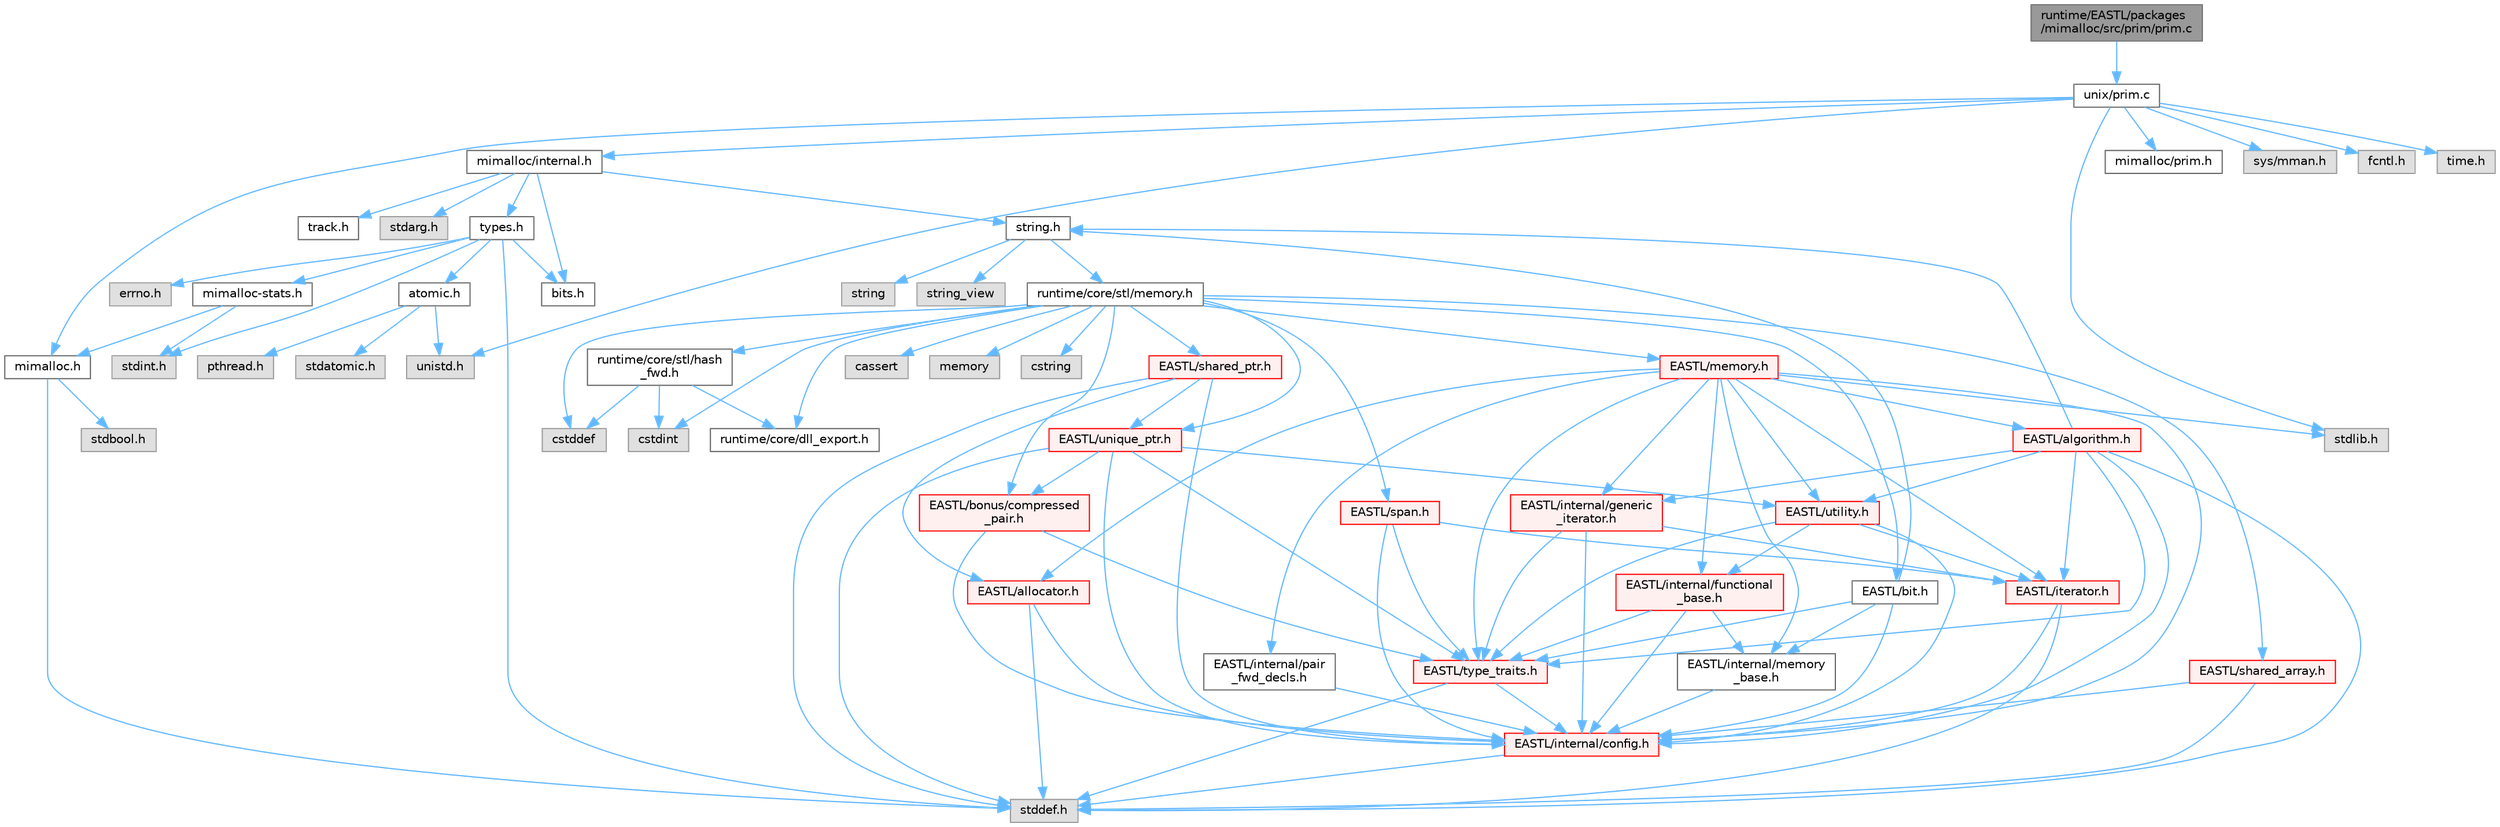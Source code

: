 digraph "runtime/EASTL/packages/mimalloc/src/prim/prim.c"
{
 // LATEX_PDF_SIZE
  bgcolor="transparent";
  edge [fontname=Helvetica,fontsize=10,labelfontname=Helvetica,labelfontsize=10];
  node [fontname=Helvetica,fontsize=10,shape=box,height=0.2,width=0.4];
  Node1 [id="Node000001",label="runtime/EASTL/packages\l/mimalloc/src/prim/prim.c",height=0.2,width=0.4,color="gray40", fillcolor="grey60", style="filled", fontcolor="black",tooltip=" "];
  Node1 -> Node2 [id="edge1_Node000001_Node000002",color="steelblue1",style="solid",tooltip=" "];
  Node2 [id="Node000002",label="unix/prim.c",height=0.2,width=0.4,color="grey40", fillcolor="white", style="filled",URL="$unix_2prim_8c.html",tooltip=" "];
  Node2 -> Node3 [id="edge2_Node000002_Node000003",color="steelblue1",style="solid",tooltip=" "];
  Node3 [id="Node000003",label="mimalloc.h",height=0.2,width=0.4,color="grey40", fillcolor="white", style="filled",URL="$mimalloc_8h.html",tooltip=" "];
  Node3 -> Node4 [id="edge3_Node000003_Node000004",color="steelblue1",style="solid",tooltip=" "];
  Node4 [id="Node000004",label="stddef.h",height=0.2,width=0.4,color="grey60", fillcolor="#E0E0E0", style="filled",tooltip=" "];
  Node3 -> Node5 [id="edge4_Node000003_Node000005",color="steelblue1",style="solid",tooltip=" "];
  Node5 [id="Node000005",label="stdbool.h",height=0.2,width=0.4,color="grey60", fillcolor="#E0E0E0", style="filled",tooltip=" "];
  Node2 -> Node6 [id="edge5_Node000002_Node000006",color="steelblue1",style="solid",tooltip=" "];
  Node6 [id="Node000006",label="mimalloc/internal.h",height=0.2,width=0.4,color="grey40", fillcolor="white", style="filled",URL="$_e_a_s_t_l_2packages_2mimalloc_2include_2mimalloc_2internal_8h.html",tooltip=" "];
  Node6 -> Node7 [id="edge6_Node000006_Node000007",color="steelblue1",style="solid",tooltip=" "];
  Node7 [id="Node000007",label="types.h",height=0.2,width=0.4,color="grey40", fillcolor="white", style="filled",URL="$types_8h.html",tooltip=" "];
  Node7 -> Node8 [id="edge7_Node000007_Node000008",color="steelblue1",style="solid",tooltip=" "];
  Node8 [id="Node000008",label="mimalloc-stats.h",height=0.2,width=0.4,color="grey40", fillcolor="white", style="filled",URL="$mimalloc-stats_8h.html",tooltip=" "];
  Node8 -> Node3 [id="edge8_Node000008_Node000003",color="steelblue1",style="solid",tooltip=" "];
  Node8 -> Node9 [id="edge9_Node000008_Node000009",color="steelblue1",style="solid",tooltip=" "];
  Node9 [id="Node000009",label="stdint.h",height=0.2,width=0.4,color="grey60", fillcolor="#E0E0E0", style="filled",tooltip=" "];
  Node7 -> Node4 [id="edge10_Node000007_Node000004",color="steelblue1",style="solid",tooltip=" "];
  Node7 -> Node9 [id="edge11_Node000007_Node000009",color="steelblue1",style="solid",tooltip=" "];
  Node7 -> Node10 [id="edge12_Node000007_Node000010",color="steelblue1",style="solid",tooltip=" "];
  Node10 [id="Node000010",label="errno.h",height=0.2,width=0.4,color="grey60", fillcolor="#E0E0E0", style="filled",tooltip=" "];
  Node7 -> Node11 [id="edge13_Node000007_Node000011",color="steelblue1",style="solid",tooltip=" "];
  Node11 [id="Node000011",label="bits.h",height=0.2,width=0.4,color="grey40", fillcolor="white", style="filled",URL="$bits_8h.html",tooltip=" "];
  Node7 -> Node12 [id="edge14_Node000007_Node000012",color="steelblue1",style="solid",tooltip=" "];
  Node12 [id="Node000012",label="atomic.h",height=0.2,width=0.4,color="grey40", fillcolor="white", style="filled",URL="$_e_a_s_t_l_2packages_2mimalloc_2include_2mimalloc_2atomic_8h.html",tooltip=" "];
  Node12 -> Node13 [id="edge15_Node000012_Node000013",color="steelblue1",style="solid",tooltip=" "];
  Node13 [id="Node000013",label="pthread.h",height=0.2,width=0.4,color="grey60", fillcolor="#E0E0E0", style="filled",tooltip=" "];
  Node12 -> Node14 [id="edge16_Node000012_Node000014",color="steelblue1",style="solid",tooltip=" "];
  Node14 [id="Node000014",label="stdatomic.h",height=0.2,width=0.4,color="grey60", fillcolor="#E0E0E0", style="filled",tooltip=" "];
  Node12 -> Node15 [id="edge17_Node000012_Node000015",color="steelblue1",style="solid",tooltip=" "];
  Node15 [id="Node000015",label="unistd.h",height=0.2,width=0.4,color="grey60", fillcolor="#E0E0E0", style="filled",tooltip=" "];
  Node6 -> Node16 [id="edge18_Node000006_Node000016",color="steelblue1",style="solid",tooltip=" "];
  Node16 [id="Node000016",label="track.h",height=0.2,width=0.4,color="grey40", fillcolor="white", style="filled",URL="$track_8h.html",tooltip=" "];
  Node6 -> Node11 [id="edge19_Node000006_Node000011",color="steelblue1",style="solid",tooltip=" "];
  Node6 -> Node17 [id="edge20_Node000006_Node000017",color="steelblue1",style="solid",tooltip=" "];
  Node17 [id="Node000017",label="stdarg.h",height=0.2,width=0.4,color="grey60", fillcolor="#E0E0E0", style="filled",tooltip=" "];
  Node6 -> Node18 [id="edge21_Node000006_Node000018",color="steelblue1",style="solid",tooltip=" "];
  Node18 [id="Node000018",label="string.h",height=0.2,width=0.4,color="grey40", fillcolor="white", style="filled",URL="$string_8h.html",tooltip=" "];
  Node18 -> Node19 [id="edge22_Node000018_Node000019",color="steelblue1",style="solid",tooltip=" "];
  Node19 [id="Node000019",label="string",height=0.2,width=0.4,color="grey60", fillcolor="#E0E0E0", style="filled",tooltip=" "];
  Node18 -> Node20 [id="edge23_Node000018_Node000020",color="steelblue1",style="solid",tooltip=" "];
  Node20 [id="Node000020",label="string_view",height=0.2,width=0.4,color="grey60", fillcolor="#E0E0E0", style="filled",tooltip=" "];
  Node18 -> Node21 [id="edge24_Node000018_Node000021",color="steelblue1",style="solid",tooltip=" "];
  Node21 [id="Node000021",label="runtime/core/stl/memory.h",height=0.2,width=0.4,color="grey40", fillcolor="white", style="filled",URL="$core_2stl_2memory_8h.html",tooltip=" "];
  Node21 -> Node22 [id="edge25_Node000021_Node000022",color="steelblue1",style="solid",tooltip=" "];
  Node22 [id="Node000022",label="cstddef",height=0.2,width=0.4,color="grey60", fillcolor="#E0E0E0", style="filled",tooltip=" "];
  Node21 -> Node23 [id="edge26_Node000021_Node000023",color="steelblue1",style="solid",tooltip=" "];
  Node23 [id="Node000023",label="cstdint",height=0.2,width=0.4,color="grey60", fillcolor="#E0E0E0", style="filled",tooltip=" "];
  Node21 -> Node24 [id="edge27_Node000021_Node000024",color="steelblue1",style="solid",tooltip=" "];
  Node24 [id="Node000024",label="cassert",height=0.2,width=0.4,color="grey60", fillcolor="#E0E0E0", style="filled",tooltip=" "];
  Node21 -> Node25 [id="edge28_Node000021_Node000025",color="steelblue1",style="solid",tooltip=" "];
  Node25 [id="Node000025",label="memory",height=0.2,width=0.4,color="grey60", fillcolor="#E0E0E0", style="filled",tooltip=" "];
  Node21 -> Node26 [id="edge29_Node000021_Node000026",color="steelblue1",style="solid",tooltip=" "];
  Node26 [id="Node000026",label="cstring",height=0.2,width=0.4,color="grey60", fillcolor="#E0E0E0", style="filled",tooltip=" "];
  Node21 -> Node27 [id="edge30_Node000021_Node000027",color="steelblue1",style="solid",tooltip=" "];
  Node27 [id="Node000027",label="EASTL/bit.h",height=0.2,width=0.4,color="grey40", fillcolor="white", style="filled",URL="$bit_8h.html",tooltip=" "];
  Node27 -> Node28 [id="edge31_Node000027_Node000028",color="steelblue1",style="solid",tooltip=" "];
  Node28 [id="Node000028",label="EASTL/internal/config.h",height=0.2,width=0.4,color="red", fillcolor="#FFF0F0", style="filled",URL="$config_8h.html",tooltip=" "];
  Node28 -> Node4 [id="edge32_Node000028_Node000004",color="steelblue1",style="solid",tooltip=" "];
  Node27 -> Node36 [id="edge33_Node000027_Node000036",color="steelblue1",style="solid",tooltip=" "];
  Node36 [id="Node000036",label="EASTL/internal/memory\l_base.h",height=0.2,width=0.4,color="grey40", fillcolor="white", style="filled",URL="$memory__base_8h.html",tooltip=" "];
  Node36 -> Node28 [id="edge34_Node000036_Node000028",color="steelblue1",style="solid",tooltip=" "];
  Node27 -> Node37 [id="edge35_Node000027_Node000037",color="steelblue1",style="solid",tooltip=" "];
  Node37 [id="Node000037",label="EASTL/type_traits.h",height=0.2,width=0.4,color="red", fillcolor="#FFF0F0", style="filled",URL="$_e_a_s_t_l_2include_2_e_a_s_t_l_2type__traits_8h.html",tooltip=" "];
  Node37 -> Node28 [id="edge36_Node000037_Node000028",color="steelblue1",style="solid",tooltip=" "];
  Node37 -> Node4 [id="edge37_Node000037_Node000004",color="steelblue1",style="solid",tooltip=" "];
  Node27 -> Node18 [id="edge38_Node000027_Node000018",color="steelblue1",style="solid",tooltip=" "];
  Node21 -> Node47 [id="edge39_Node000021_Node000047",color="steelblue1",style="solid",tooltip=" "];
  Node47 [id="Node000047",label="EASTL/memory.h",height=0.2,width=0.4,color="red", fillcolor="#FFF0F0", style="filled",URL="$_e_a_s_t_l_2include_2_e_a_s_t_l_2memory_8h.html",tooltip=" "];
  Node47 -> Node28 [id="edge40_Node000047_Node000028",color="steelblue1",style="solid",tooltip=" "];
  Node47 -> Node36 [id="edge41_Node000047_Node000036",color="steelblue1",style="solid",tooltip=" "];
  Node47 -> Node48 [id="edge42_Node000047_Node000048",color="steelblue1",style="solid",tooltip=" "];
  Node48 [id="Node000048",label="EASTL/internal/generic\l_iterator.h",height=0.2,width=0.4,color="red", fillcolor="#FFF0F0", style="filled",URL="$generic__iterator_8h.html",tooltip=" "];
  Node48 -> Node28 [id="edge43_Node000048_Node000028",color="steelblue1",style="solid",tooltip=" "];
  Node48 -> Node49 [id="edge44_Node000048_Node000049",color="steelblue1",style="solid",tooltip=" "];
  Node49 [id="Node000049",label="EASTL/iterator.h",height=0.2,width=0.4,color="red", fillcolor="#FFF0F0", style="filled",URL="$_e_a_s_t_l_2include_2_e_a_s_t_l_2iterator_8h.html",tooltip=" "];
  Node49 -> Node28 [id="edge45_Node000049_Node000028",color="steelblue1",style="solid",tooltip=" "];
  Node49 -> Node4 [id="edge46_Node000049_Node000004",color="steelblue1",style="solid",tooltip=" "];
  Node48 -> Node37 [id="edge47_Node000048_Node000037",color="steelblue1",style="solid",tooltip=" "];
  Node47 -> Node52 [id="edge48_Node000047_Node000052",color="steelblue1",style="solid",tooltip=" "];
  Node52 [id="Node000052",label="EASTL/internal/pair\l_fwd_decls.h",height=0.2,width=0.4,color="grey40", fillcolor="white", style="filled",URL="$pair__fwd__decls_8h.html",tooltip=" "];
  Node52 -> Node28 [id="edge49_Node000052_Node000028",color="steelblue1",style="solid",tooltip=" "];
  Node47 -> Node53 [id="edge50_Node000047_Node000053",color="steelblue1",style="solid",tooltip=" "];
  Node53 [id="Node000053",label="EASTL/internal/functional\l_base.h",height=0.2,width=0.4,color="red", fillcolor="#FFF0F0", style="filled",URL="$functional__base_8h.html",tooltip=" "];
  Node53 -> Node28 [id="edge51_Node000053_Node000028",color="steelblue1",style="solid",tooltip=" "];
  Node53 -> Node36 [id="edge52_Node000053_Node000036",color="steelblue1",style="solid",tooltip=" "];
  Node53 -> Node37 [id="edge53_Node000053_Node000037",color="steelblue1",style="solid",tooltip=" "];
  Node47 -> Node54 [id="edge54_Node000047_Node000054",color="steelblue1",style="solid",tooltip=" "];
  Node54 [id="Node000054",label="EASTL/algorithm.h",height=0.2,width=0.4,color="red", fillcolor="#FFF0F0", style="filled",URL="$_e_a_s_t_l_2include_2_e_a_s_t_l_2algorithm_8h.html",tooltip=" "];
  Node54 -> Node28 [id="edge55_Node000054_Node000028",color="steelblue1",style="solid",tooltip=" "];
  Node54 -> Node37 [id="edge56_Node000054_Node000037",color="steelblue1",style="solid",tooltip=" "];
  Node54 -> Node49 [id="edge57_Node000054_Node000049",color="steelblue1",style="solid",tooltip=" "];
  Node54 -> Node64 [id="edge58_Node000054_Node000064",color="steelblue1",style="solid",tooltip=" "];
  Node64 [id="Node000064",label="EASTL/utility.h",height=0.2,width=0.4,color="red", fillcolor="#FFF0F0", style="filled",URL="$_e_a_s_t_l_2include_2_e_a_s_t_l_2utility_8h.html",tooltip=" "];
  Node64 -> Node28 [id="edge59_Node000064_Node000028",color="steelblue1",style="solid",tooltip=" "];
  Node64 -> Node37 [id="edge60_Node000064_Node000037",color="steelblue1",style="solid",tooltip=" "];
  Node64 -> Node49 [id="edge61_Node000064_Node000049",color="steelblue1",style="solid",tooltip=" "];
  Node64 -> Node53 [id="edge62_Node000064_Node000053",color="steelblue1",style="solid",tooltip=" "];
  Node54 -> Node48 [id="edge63_Node000054_Node000048",color="steelblue1",style="solid",tooltip=" "];
  Node54 -> Node4 [id="edge64_Node000054_Node000004",color="steelblue1",style="solid",tooltip=" "];
  Node54 -> Node18 [id="edge65_Node000054_Node000018",color="steelblue1",style="solid",tooltip=" "];
  Node47 -> Node37 [id="edge66_Node000047_Node000037",color="steelblue1",style="solid",tooltip=" "];
  Node47 -> Node61 [id="edge67_Node000047_Node000061",color="steelblue1",style="solid",tooltip=" "];
  Node61 [id="Node000061",label="EASTL/allocator.h",height=0.2,width=0.4,color="red", fillcolor="#FFF0F0", style="filled",URL="$allocator_8h.html",tooltip=" "];
  Node61 -> Node28 [id="edge68_Node000061_Node000028",color="steelblue1",style="solid",tooltip=" "];
  Node61 -> Node4 [id="edge69_Node000061_Node000004",color="steelblue1",style="solid",tooltip=" "];
  Node47 -> Node49 [id="edge70_Node000047_Node000049",color="steelblue1",style="solid",tooltip=" "];
  Node47 -> Node64 [id="edge71_Node000047_Node000064",color="steelblue1",style="solid",tooltip=" "];
  Node47 -> Node74 [id="edge72_Node000047_Node000074",color="steelblue1",style="solid",tooltip=" "];
  Node74 [id="Node000074",label="stdlib.h",height=0.2,width=0.4,color="grey60", fillcolor="#E0E0E0", style="filled",tooltip=" "];
  Node21 -> Node75 [id="edge73_Node000021_Node000075",color="steelblue1",style="solid",tooltip=" "];
  Node75 [id="Node000075",label="EASTL/shared_array.h",height=0.2,width=0.4,color="red", fillcolor="#FFF0F0", style="filled",URL="$shared__array_8h.html",tooltip=" "];
  Node75 -> Node28 [id="edge74_Node000075_Node000028",color="steelblue1",style="solid",tooltip=" "];
  Node75 -> Node4 [id="edge75_Node000075_Node000004",color="steelblue1",style="solid",tooltip=" "];
  Node21 -> Node78 [id="edge76_Node000021_Node000078",color="steelblue1",style="solid",tooltip=" "];
  Node78 [id="Node000078",label="EASTL/unique_ptr.h",height=0.2,width=0.4,color="red", fillcolor="#FFF0F0", style="filled",URL="$unique__ptr_8h.html",tooltip=" "];
  Node78 -> Node79 [id="edge77_Node000078_Node000079",color="steelblue1",style="solid",tooltip=" "];
  Node79 [id="Node000079",label="EASTL/bonus/compressed\l_pair.h",height=0.2,width=0.4,color="red", fillcolor="#FFF0F0", style="filled",URL="$compressed__pair_8h.html",tooltip=" "];
  Node79 -> Node28 [id="edge78_Node000079_Node000028",color="steelblue1",style="solid",tooltip=" "];
  Node79 -> Node37 [id="edge79_Node000079_Node000037",color="steelblue1",style="solid",tooltip=" "];
  Node78 -> Node28 [id="edge80_Node000078_Node000028",color="steelblue1",style="solid",tooltip=" "];
  Node78 -> Node37 [id="edge81_Node000078_Node000037",color="steelblue1",style="solid",tooltip=" "];
  Node78 -> Node64 [id="edge82_Node000078_Node000064",color="steelblue1",style="solid",tooltip=" "];
  Node78 -> Node4 [id="edge83_Node000078_Node000004",color="steelblue1",style="solid",tooltip=" "];
  Node21 -> Node81 [id="edge84_Node000021_Node000081",color="steelblue1",style="solid",tooltip=" "];
  Node81 [id="Node000081",label="EASTL/shared_ptr.h",height=0.2,width=0.4,color="red", fillcolor="#FFF0F0", style="filled",URL="$shared__ptr_8h.html",tooltip=" "];
  Node81 -> Node28 [id="edge85_Node000081_Node000028",color="steelblue1",style="solid",tooltip=" "];
  Node81 -> Node78 [id="edge86_Node000081_Node000078",color="steelblue1",style="solid",tooltip=" "];
  Node81 -> Node61 [id="edge87_Node000081_Node000061",color="steelblue1",style="solid",tooltip=" "];
  Node81 -> Node4 [id="edge88_Node000081_Node000004",color="steelblue1",style="solid",tooltip=" "];
  Node21 -> Node161 [id="edge89_Node000021_Node000161",color="steelblue1",style="solid",tooltip=" "];
  Node161 [id="Node000161",label="EASTL/span.h",height=0.2,width=0.4,color="red", fillcolor="#FFF0F0", style="filled",URL="$span_8h.html",tooltip=" "];
  Node161 -> Node28 [id="edge90_Node000161_Node000028",color="steelblue1",style="solid",tooltip=" "];
  Node161 -> Node37 [id="edge91_Node000161_Node000037",color="steelblue1",style="solid",tooltip=" "];
  Node161 -> Node49 [id="edge92_Node000161_Node000049",color="steelblue1",style="solid",tooltip=" "];
  Node21 -> Node79 [id="edge93_Node000021_Node000079",color="steelblue1",style="solid",tooltip=" "];
  Node21 -> Node164 [id="edge94_Node000021_Node000164",color="steelblue1",style="solid",tooltip=" "];
  Node164 [id="Node000164",label="runtime/core/dll_export.h",height=0.2,width=0.4,color="grey40", fillcolor="white", style="filled",URL="$dll__export_8h.html",tooltip=" "];
  Node21 -> Node165 [id="edge95_Node000021_Node000165",color="steelblue1",style="solid",tooltip=" "];
  Node165 [id="Node000165",label="runtime/core/stl/hash\l_fwd.h",height=0.2,width=0.4,color="grey40", fillcolor="white", style="filled",URL="$hash__fwd_8h.html",tooltip=" "];
  Node165 -> Node22 [id="edge96_Node000165_Node000022",color="steelblue1",style="solid",tooltip=" "];
  Node165 -> Node23 [id="edge97_Node000165_Node000023",color="steelblue1",style="solid",tooltip=" "];
  Node165 -> Node164 [id="edge98_Node000165_Node000164",color="steelblue1",style="solid",tooltip=" "];
  Node2 -> Node166 [id="edge99_Node000002_Node000166",color="steelblue1",style="solid",tooltip=" "];
  Node166 [id="Node000166",label="mimalloc/prim.h",height=0.2,width=0.4,color="grey40", fillcolor="white", style="filled",URL="$prim_8h.html",tooltip=" "];
  Node2 -> Node167 [id="edge100_Node000002_Node000167",color="steelblue1",style="solid",tooltip=" "];
  Node167 [id="Node000167",label="sys/mman.h",height=0.2,width=0.4,color="grey60", fillcolor="#E0E0E0", style="filled",tooltip=" "];
  Node2 -> Node15 [id="edge101_Node000002_Node000015",color="steelblue1",style="solid",tooltip=" "];
  Node2 -> Node168 [id="edge102_Node000002_Node000168",color="steelblue1",style="solid",tooltip=" "];
  Node168 [id="Node000168",label="fcntl.h",height=0.2,width=0.4,color="grey60", fillcolor="#E0E0E0", style="filled",tooltip=" "];
  Node2 -> Node74 [id="edge103_Node000002_Node000074",color="steelblue1",style="solid",tooltip=" "];
  Node2 -> Node169 [id="edge104_Node000002_Node000169",color="steelblue1",style="solid",tooltip=" "];
  Node169 [id="Node000169",label="time.h",height=0.2,width=0.4,color="grey60", fillcolor="#E0E0E0", style="filled",tooltip=" "];
}
